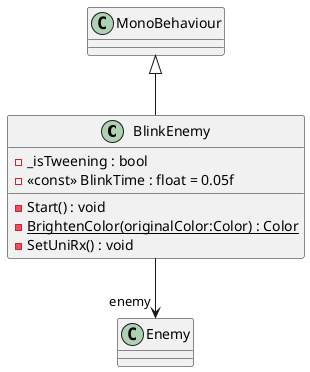 @startuml
class BlinkEnemy {
    - _isTweening : bool
    - <<const>> BlinkTime : float = 0.05f
    - Start() : void
    - {static} BrightenColor(originalColor:Color) : Color
    - SetUniRx() : void
}
MonoBehaviour <|-- BlinkEnemy
BlinkEnemy --> "enemy" Enemy
@enduml
